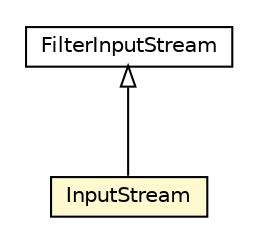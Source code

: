 #!/usr/local/bin/dot
#
# Class diagram 
# Generated by UMLGraph version R5_6-24-gf6e263 (http://www.umlgraph.org/)
#

digraph G {
	edge [fontname="Helvetica",fontsize=10,labelfontname="Helvetica",labelfontsize=10];
	node [fontname="Helvetica",fontsize=10,shape=plaintext];
	nodesep=0.25;
	ranksep=0.5;
	// org.universAAL.middleware.xsd.util.Base64.InputStream
	c98443 [label=<<table title="org.universAAL.middleware.xsd.util.Base64.InputStream" border="0" cellborder="1" cellspacing="0" cellpadding="2" port="p" bgcolor="lemonChiffon" href="./Base64.InputStream.html">
		<tr><td><table border="0" cellspacing="0" cellpadding="1">
<tr><td align="center" balign="center"> InputStream </td></tr>
		</table></td></tr>
		</table>>, URL="./Base64.InputStream.html", fontname="Helvetica", fontcolor="black", fontsize=10.0];
	//org.universAAL.middleware.xsd.util.Base64.InputStream extends java.io.FilterInputStream
	c98910:p -> c98443:p [dir=back,arrowtail=empty];
	// java.io.FilterInputStream
	c98910 [label=<<table title="java.io.FilterInputStream" border="0" cellborder="1" cellspacing="0" cellpadding="2" port="p" href="http://java.sun.com/j2se/1.4.2/docs/api/java/io/FilterInputStream.html">
		<tr><td><table border="0" cellspacing="0" cellpadding="1">
<tr><td align="center" balign="center"> FilterInputStream </td></tr>
		</table></td></tr>
		</table>>, URL="http://java.sun.com/j2se/1.4.2/docs/api/java/io/FilterInputStream.html", fontname="Helvetica", fontcolor="black", fontsize=10.0];
}

